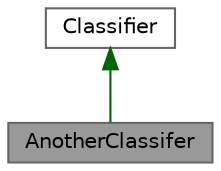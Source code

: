 digraph "AnotherClassifer"
{
 // LATEX_PDF_SIZE
  bgcolor="transparent";
  edge [fontname=Helvetica,fontsize=10,labelfontname=Helvetica,labelfontsize=10];
  node [fontname=Helvetica,fontsize=10,shape=box,height=0.2,width=0.4];
  Node1 [id="Node000001",label="AnotherClassifer",height=0.2,width=0.4,color="gray40", fillcolor="grey60", style="filled", fontcolor="black",tooltip="Class for Another Classifier functions."];
  Node2 -> Node1 [id="edge1_Node000001_Node000002",dir="back",color="darkgreen",style="solid",tooltip=" "];
  Node2 [id="Node000002",label="Classifier",height=0.2,width=0.4,color="gray40", fillcolor="white", style="filled",URL="$class_classifier.html",tooltip="Base class for Classifier functions."];
}
